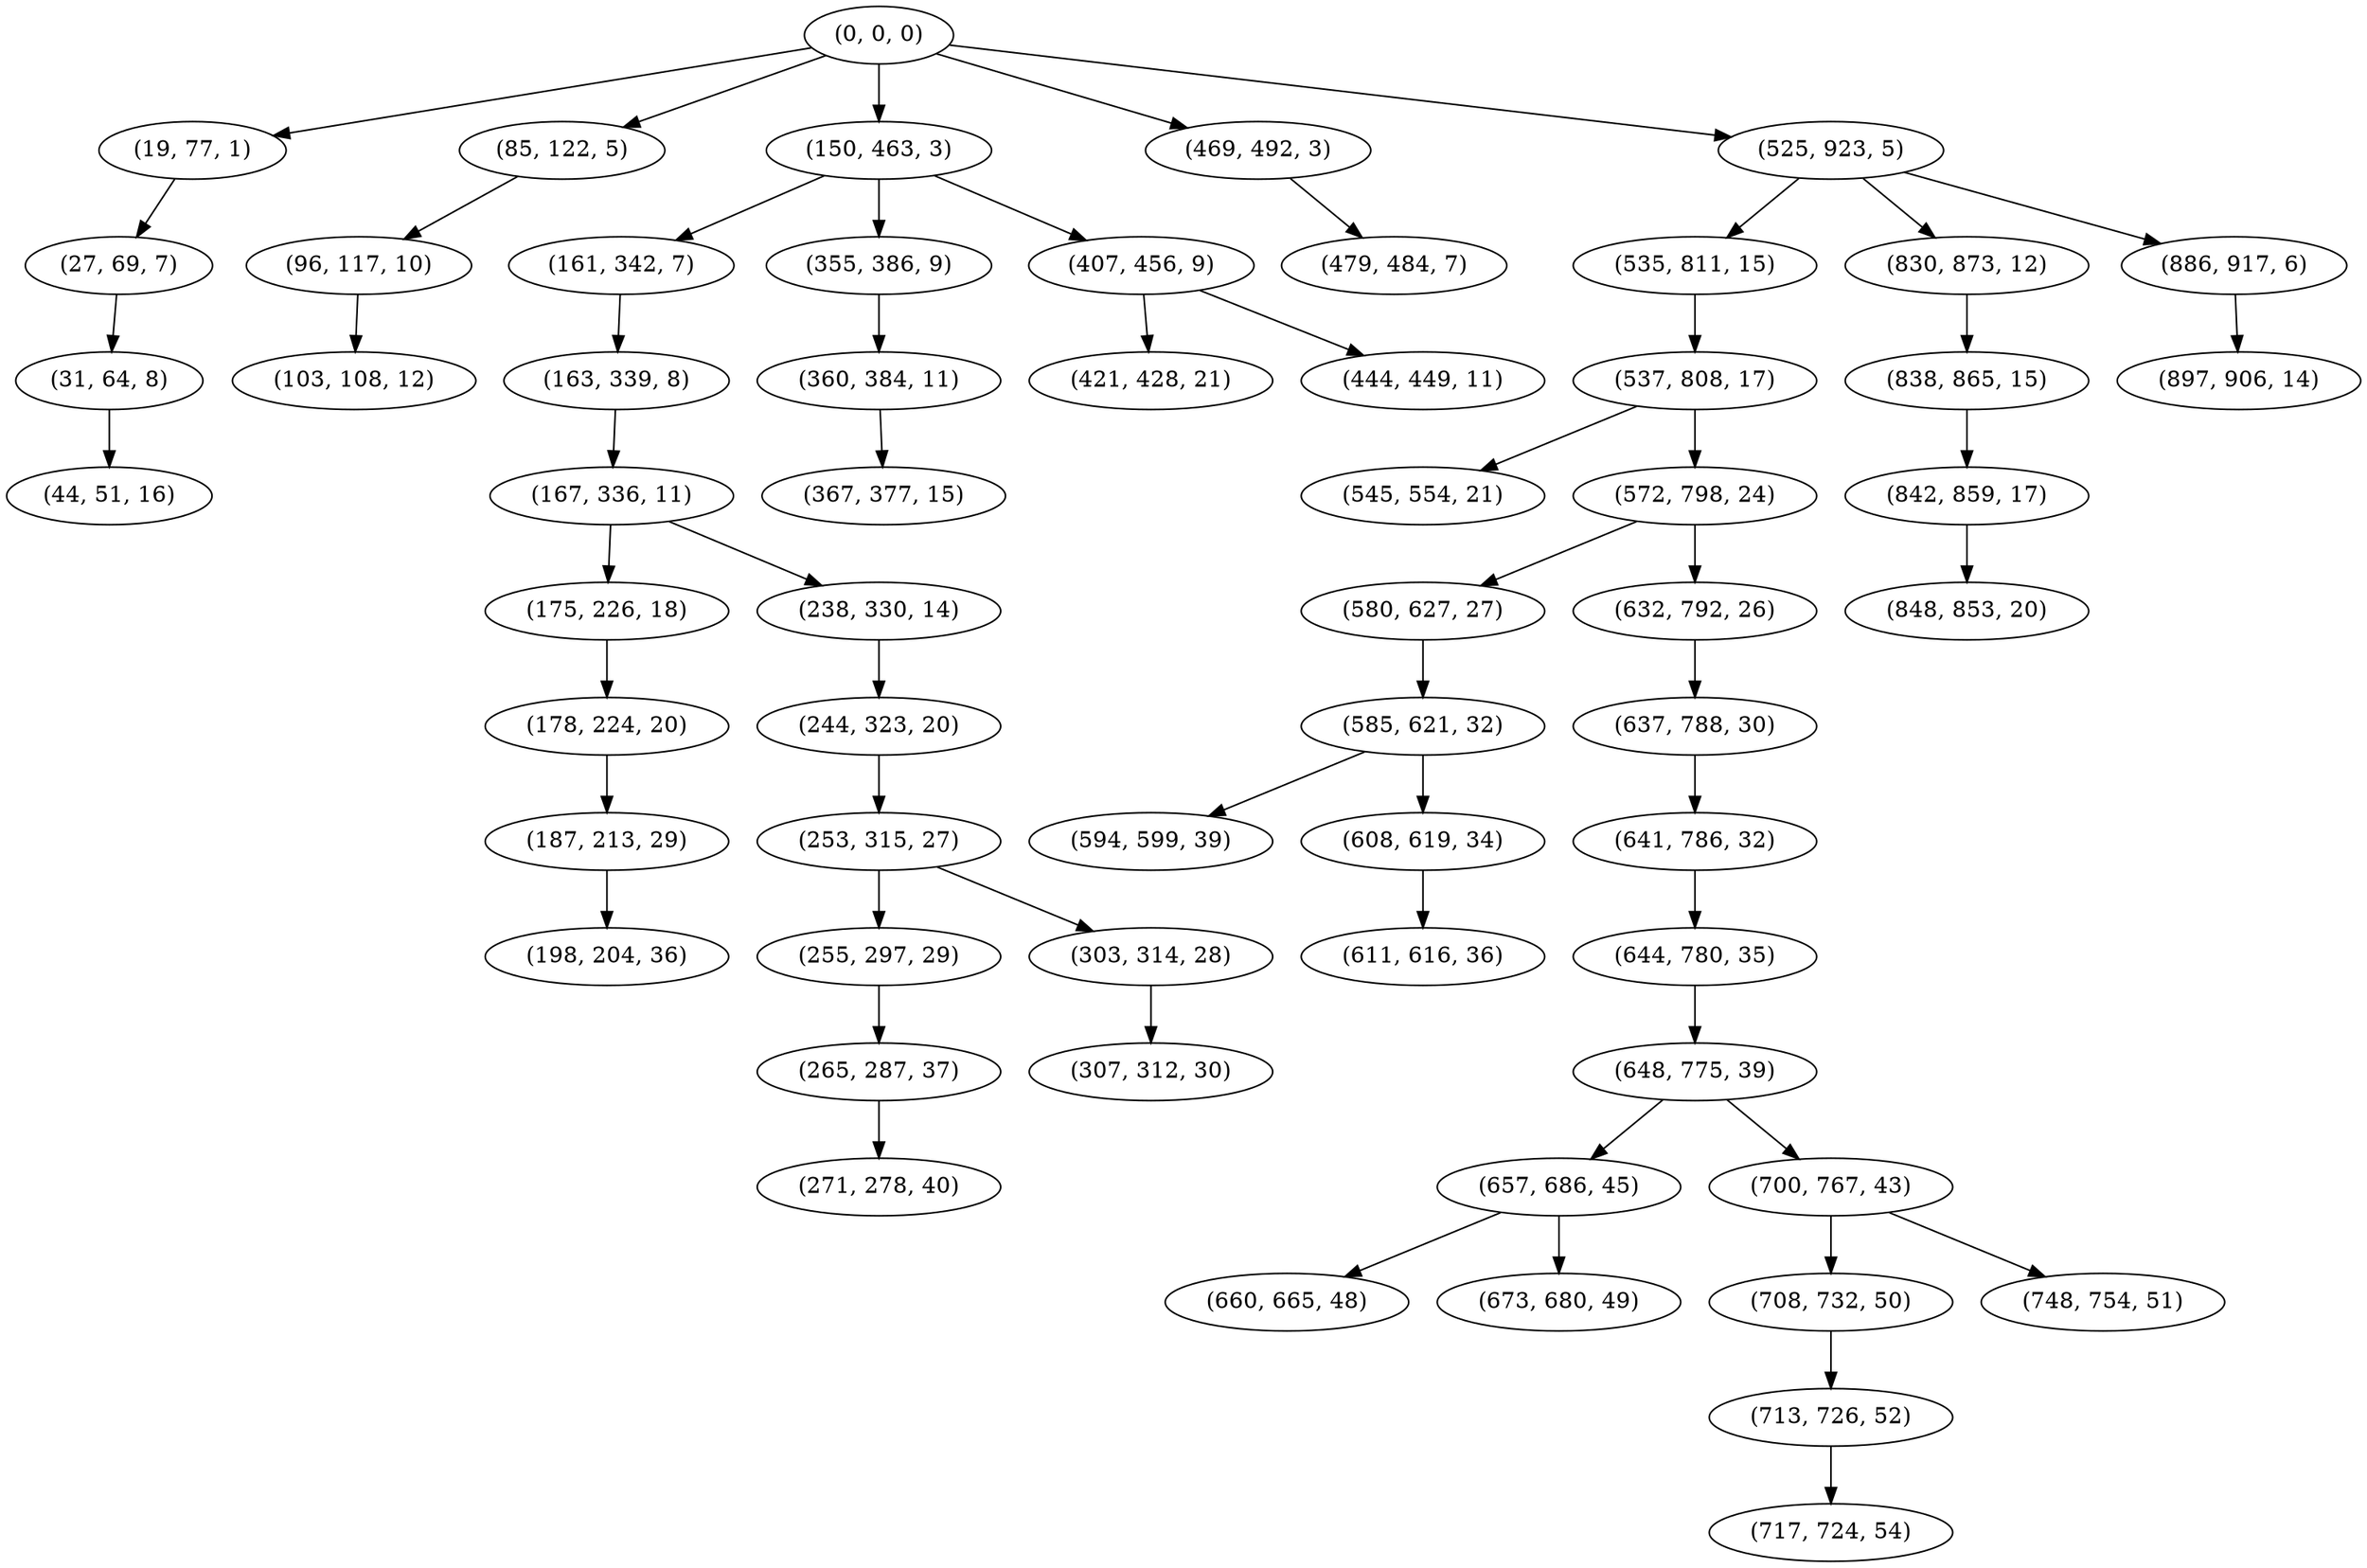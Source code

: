 digraph tree {
    "(0, 0, 0)";
    "(19, 77, 1)";
    "(27, 69, 7)";
    "(31, 64, 8)";
    "(44, 51, 16)";
    "(85, 122, 5)";
    "(96, 117, 10)";
    "(103, 108, 12)";
    "(150, 463, 3)";
    "(161, 342, 7)";
    "(163, 339, 8)";
    "(167, 336, 11)";
    "(175, 226, 18)";
    "(178, 224, 20)";
    "(187, 213, 29)";
    "(198, 204, 36)";
    "(238, 330, 14)";
    "(244, 323, 20)";
    "(253, 315, 27)";
    "(255, 297, 29)";
    "(265, 287, 37)";
    "(271, 278, 40)";
    "(303, 314, 28)";
    "(307, 312, 30)";
    "(355, 386, 9)";
    "(360, 384, 11)";
    "(367, 377, 15)";
    "(407, 456, 9)";
    "(421, 428, 21)";
    "(444, 449, 11)";
    "(469, 492, 3)";
    "(479, 484, 7)";
    "(525, 923, 5)";
    "(535, 811, 15)";
    "(537, 808, 17)";
    "(545, 554, 21)";
    "(572, 798, 24)";
    "(580, 627, 27)";
    "(585, 621, 32)";
    "(594, 599, 39)";
    "(608, 619, 34)";
    "(611, 616, 36)";
    "(632, 792, 26)";
    "(637, 788, 30)";
    "(641, 786, 32)";
    "(644, 780, 35)";
    "(648, 775, 39)";
    "(657, 686, 45)";
    "(660, 665, 48)";
    "(673, 680, 49)";
    "(700, 767, 43)";
    "(708, 732, 50)";
    "(713, 726, 52)";
    "(717, 724, 54)";
    "(748, 754, 51)";
    "(830, 873, 12)";
    "(838, 865, 15)";
    "(842, 859, 17)";
    "(848, 853, 20)";
    "(886, 917, 6)";
    "(897, 906, 14)";
    "(0, 0, 0)" -> "(19, 77, 1)";
    "(0, 0, 0)" -> "(85, 122, 5)";
    "(0, 0, 0)" -> "(150, 463, 3)";
    "(0, 0, 0)" -> "(469, 492, 3)";
    "(0, 0, 0)" -> "(525, 923, 5)";
    "(19, 77, 1)" -> "(27, 69, 7)";
    "(27, 69, 7)" -> "(31, 64, 8)";
    "(31, 64, 8)" -> "(44, 51, 16)";
    "(85, 122, 5)" -> "(96, 117, 10)";
    "(96, 117, 10)" -> "(103, 108, 12)";
    "(150, 463, 3)" -> "(161, 342, 7)";
    "(150, 463, 3)" -> "(355, 386, 9)";
    "(150, 463, 3)" -> "(407, 456, 9)";
    "(161, 342, 7)" -> "(163, 339, 8)";
    "(163, 339, 8)" -> "(167, 336, 11)";
    "(167, 336, 11)" -> "(175, 226, 18)";
    "(167, 336, 11)" -> "(238, 330, 14)";
    "(175, 226, 18)" -> "(178, 224, 20)";
    "(178, 224, 20)" -> "(187, 213, 29)";
    "(187, 213, 29)" -> "(198, 204, 36)";
    "(238, 330, 14)" -> "(244, 323, 20)";
    "(244, 323, 20)" -> "(253, 315, 27)";
    "(253, 315, 27)" -> "(255, 297, 29)";
    "(253, 315, 27)" -> "(303, 314, 28)";
    "(255, 297, 29)" -> "(265, 287, 37)";
    "(265, 287, 37)" -> "(271, 278, 40)";
    "(303, 314, 28)" -> "(307, 312, 30)";
    "(355, 386, 9)" -> "(360, 384, 11)";
    "(360, 384, 11)" -> "(367, 377, 15)";
    "(407, 456, 9)" -> "(421, 428, 21)";
    "(407, 456, 9)" -> "(444, 449, 11)";
    "(469, 492, 3)" -> "(479, 484, 7)";
    "(525, 923, 5)" -> "(535, 811, 15)";
    "(525, 923, 5)" -> "(830, 873, 12)";
    "(525, 923, 5)" -> "(886, 917, 6)";
    "(535, 811, 15)" -> "(537, 808, 17)";
    "(537, 808, 17)" -> "(545, 554, 21)";
    "(537, 808, 17)" -> "(572, 798, 24)";
    "(572, 798, 24)" -> "(580, 627, 27)";
    "(572, 798, 24)" -> "(632, 792, 26)";
    "(580, 627, 27)" -> "(585, 621, 32)";
    "(585, 621, 32)" -> "(594, 599, 39)";
    "(585, 621, 32)" -> "(608, 619, 34)";
    "(608, 619, 34)" -> "(611, 616, 36)";
    "(632, 792, 26)" -> "(637, 788, 30)";
    "(637, 788, 30)" -> "(641, 786, 32)";
    "(641, 786, 32)" -> "(644, 780, 35)";
    "(644, 780, 35)" -> "(648, 775, 39)";
    "(648, 775, 39)" -> "(657, 686, 45)";
    "(648, 775, 39)" -> "(700, 767, 43)";
    "(657, 686, 45)" -> "(660, 665, 48)";
    "(657, 686, 45)" -> "(673, 680, 49)";
    "(700, 767, 43)" -> "(708, 732, 50)";
    "(700, 767, 43)" -> "(748, 754, 51)";
    "(708, 732, 50)" -> "(713, 726, 52)";
    "(713, 726, 52)" -> "(717, 724, 54)";
    "(830, 873, 12)" -> "(838, 865, 15)";
    "(838, 865, 15)" -> "(842, 859, 17)";
    "(842, 859, 17)" -> "(848, 853, 20)";
    "(886, 917, 6)" -> "(897, 906, 14)";
}
